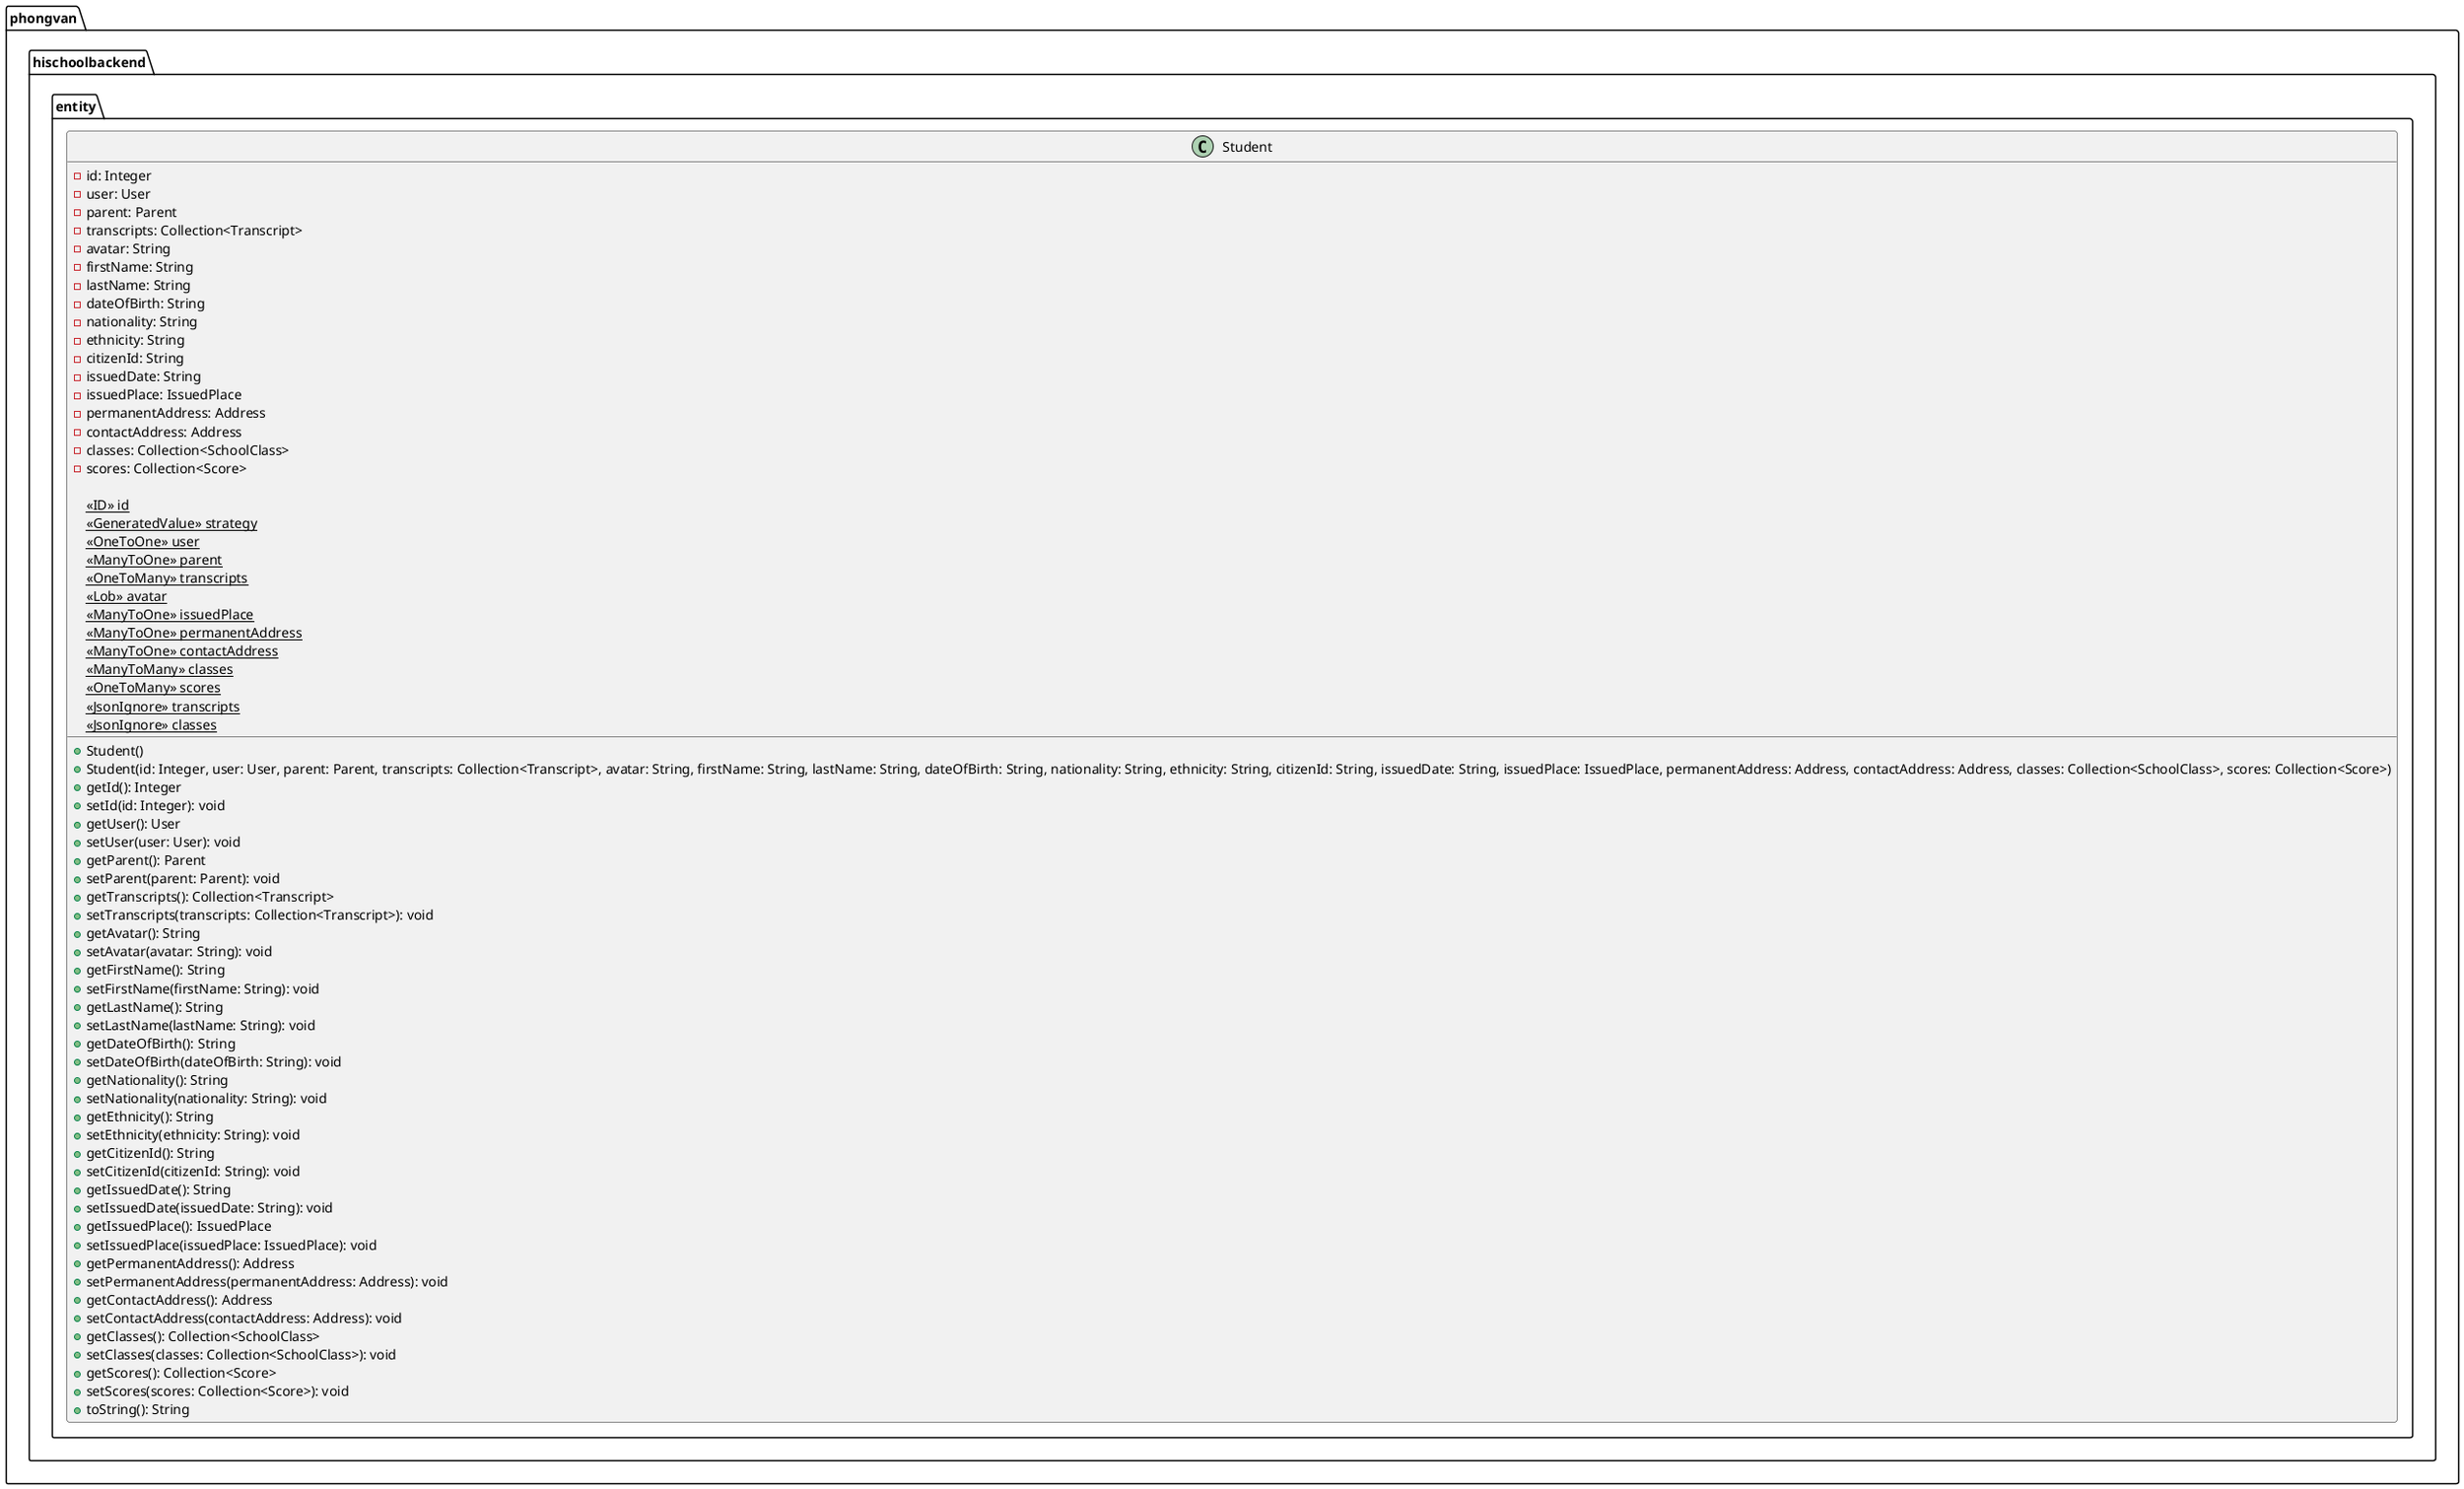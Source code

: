 @startuml

package phongvan.hischoolbackend.entity {
    class Student {
        - id: Integer
        - user: User
        - parent: Parent
        - transcripts: Collection<Transcript>
        - avatar: String
        - firstName: String
        - lastName: String
        - dateOfBirth: String
        - nationality: String
        - ethnicity: String
        - citizenId: String
        - issuedDate: String
        - issuedPlace: IssuedPlace
        - permanentAddress: Address
        - contactAddress: Address
        - classes: Collection<SchoolClass>
        - scores: Collection<Score>

        {static} <<ID>> id
        {static} <<GeneratedValue>> strategy
        {static} <<OneToOne>> user
        {static} <<ManyToOne>> parent
        {static} <<OneToMany>> transcripts
        {static} <<Lob>> avatar
        {static} <<ManyToOne>> issuedPlace
        {static} <<ManyToOne>> permanentAddress
        {static} <<ManyToOne>> contactAddress
        {static} <<ManyToMany>> classes
        {static} <<OneToMany>> scores
        {static} <<JsonIgnore>> transcripts
        {static} <<JsonIgnore>> classes

        + Student()
        + Student(id: Integer, user: User, parent: Parent, transcripts: Collection<Transcript>, avatar: String, firstName: String, lastName: String, dateOfBirth: String, nationality: String, ethnicity: String, citizenId: String, issuedDate: String, issuedPlace: IssuedPlace, permanentAddress: Address, contactAddress: Address, classes: Collection<SchoolClass>, scores: Collection<Score>)
        + getId(): Integer
        + setId(id: Integer): void
        + getUser(): User
        + setUser(user: User): void
        + getParent(): Parent
        + setParent(parent: Parent): void
        + getTranscripts(): Collection<Transcript>
        + setTranscripts(transcripts: Collection<Transcript>): void
        + getAvatar(): String
        + setAvatar(avatar: String): void
        + getFirstName(): String
        + setFirstName(firstName: String): void
        + getLastName(): String
        + setLastName(lastName: String): void
        + getDateOfBirth(): String
        + setDateOfBirth(dateOfBirth: String): void
        + getNationality(): String
        + setNationality(nationality: String): void
        + getEthnicity(): String
        + setEthnicity(ethnicity: String): void
        + getCitizenId(): String
        + setCitizenId(citizenId: String): void
        + getIssuedDate(): String
        + setIssuedDate(issuedDate: String): void
        + getIssuedPlace(): IssuedPlace
        + setIssuedPlace(issuedPlace: IssuedPlace): void
        + getPermanentAddress(): Address
        + setPermanentAddress(permanentAddress: Address): void
        + getContactAddress(): Address
        + setContactAddress(contactAddress: Address): void
        + getClasses(): Collection<SchoolClass>
        + setClasses(classes: Collection<SchoolClass>): void
        + getScores(): Collection<Score>
        + setScores(scores: Collection<Score>): void
        + toString(): String
    }
}

@enduml

